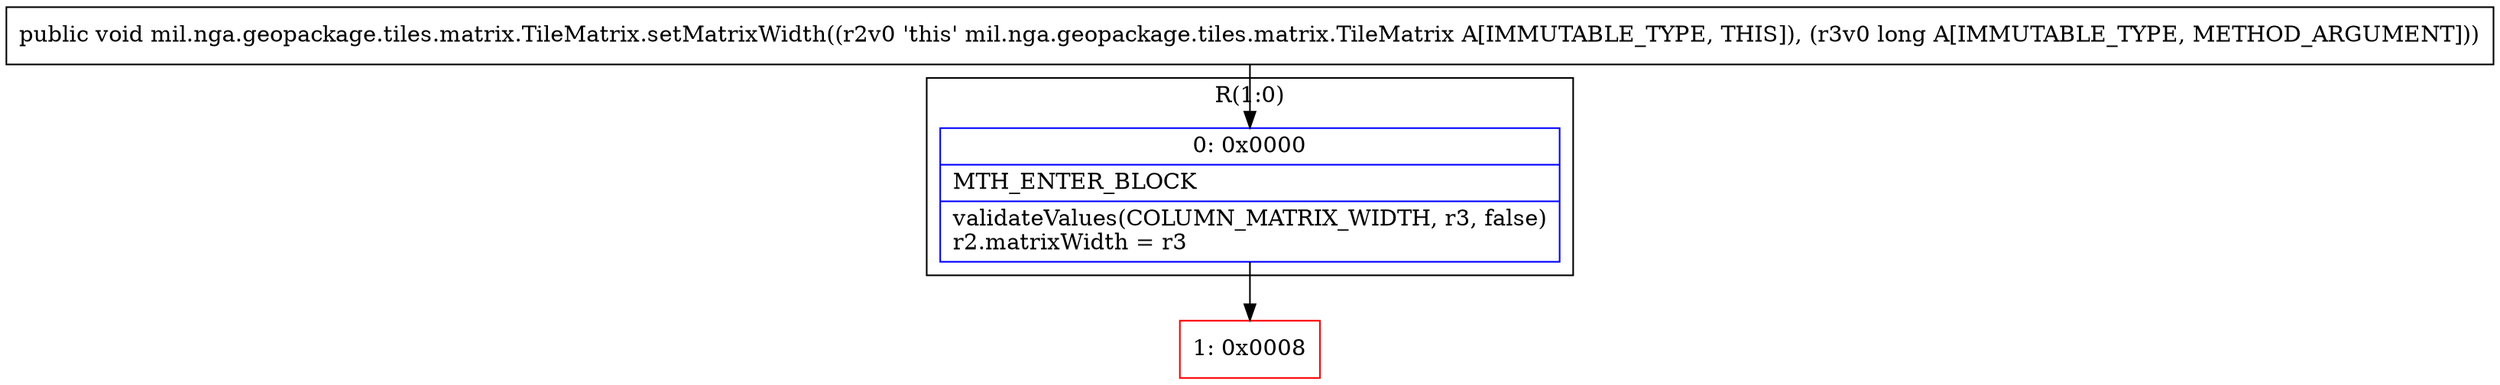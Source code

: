 digraph "CFG formil.nga.geopackage.tiles.matrix.TileMatrix.setMatrixWidth(J)V" {
subgraph cluster_Region_187417012 {
label = "R(1:0)";
node [shape=record,color=blue];
Node_0 [shape=record,label="{0\:\ 0x0000|MTH_ENTER_BLOCK\l|validateValues(COLUMN_MATRIX_WIDTH, r3, false)\lr2.matrixWidth = r3\l}"];
}
Node_1 [shape=record,color=red,label="{1\:\ 0x0008}"];
MethodNode[shape=record,label="{public void mil.nga.geopackage.tiles.matrix.TileMatrix.setMatrixWidth((r2v0 'this' mil.nga.geopackage.tiles.matrix.TileMatrix A[IMMUTABLE_TYPE, THIS]), (r3v0 long A[IMMUTABLE_TYPE, METHOD_ARGUMENT])) }"];
MethodNode -> Node_0;
Node_0 -> Node_1;
}

